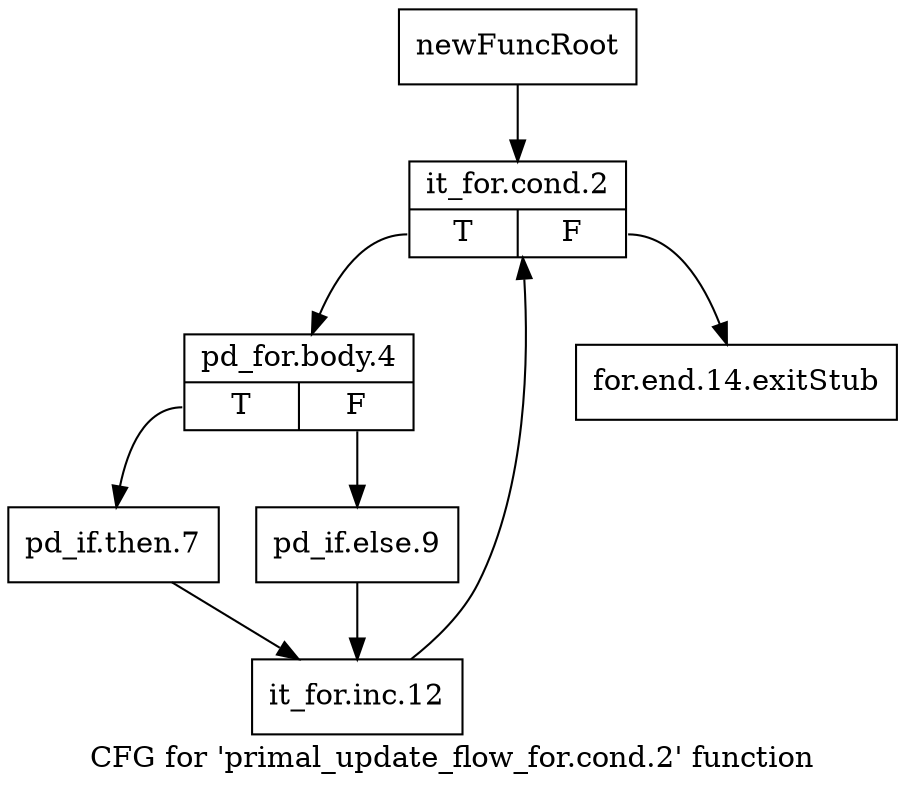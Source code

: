 digraph "CFG for 'primal_update_flow_for.cond.2' function" {
	label="CFG for 'primal_update_flow_for.cond.2' function";

	Node0x1e3fa70 [shape=record,label="{newFuncRoot}"];
	Node0x1e3fa70 -> Node0x1e3fb10;
	Node0x1e3fac0 [shape=record,label="{for.end.14.exitStub}"];
	Node0x1e3fb10 [shape=record,label="{it_for.cond.2|{<s0>T|<s1>F}}"];
	Node0x1e3fb10:s0 -> Node0x1e3fb60;
	Node0x1e3fb10:s1 -> Node0x1e3fac0;
	Node0x1e3fb60 [shape=record,label="{pd_for.body.4|{<s0>T|<s1>F}}"];
	Node0x1e3fb60:s0 -> Node0x1e3fc00;
	Node0x1e3fb60:s1 -> Node0x1e3fbb0;
	Node0x1e3fbb0 [shape=record,label="{pd_if.else.9}"];
	Node0x1e3fbb0 -> Node0x1e3fc50;
	Node0x1e3fc00 [shape=record,label="{pd_if.then.7}"];
	Node0x1e3fc00 -> Node0x1e3fc50;
	Node0x1e3fc50 [shape=record,label="{it_for.inc.12}"];
	Node0x1e3fc50 -> Node0x1e3fb10;
}
